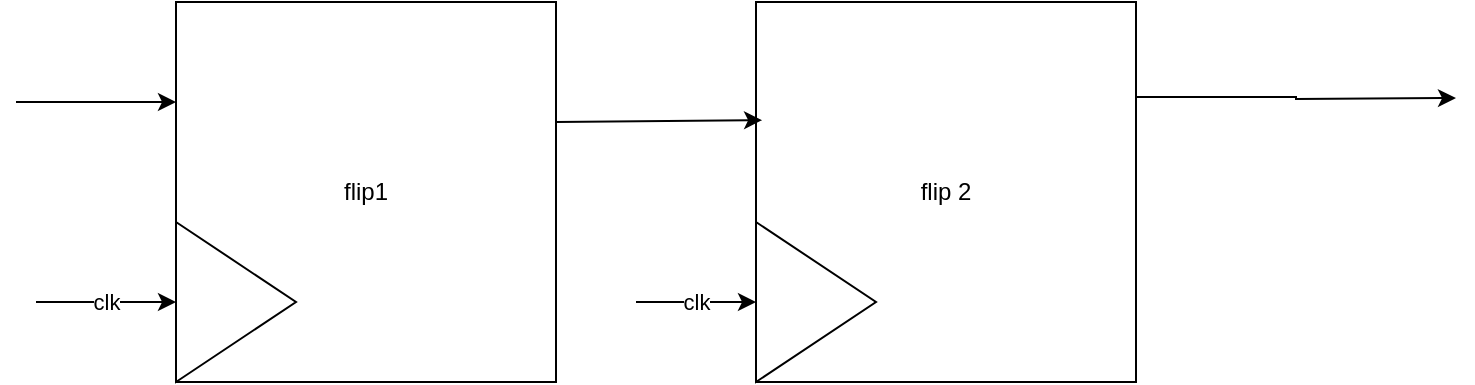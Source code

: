 <mxfile version="21.6.9" type="github">
  <diagram name="Page-1" id="rnt0KjIkP7xfJbSwiMUK">
    <mxGraphModel dx="1434" dy="790" grid="1" gridSize="10" guides="1" tooltips="1" connect="1" arrows="1" fold="1" page="1" pageScale="1" pageWidth="850" pageHeight="1100" math="0" shadow="0">
      <root>
        <mxCell id="0" />
        <mxCell id="1" parent="0" />
        <mxCell id="JCjVqgT9niYTB9UGc2u2-1" value="flip1" style="whiteSpace=wrap;html=1;aspect=fixed;" parent="1" vertex="1">
          <mxGeometry x="140" y="140" width="190" height="190" as="geometry" />
        </mxCell>
        <mxCell id="JCjVqgT9niYTB9UGc2u2-2" value="" style="triangle;whiteSpace=wrap;html=1;" parent="1" vertex="1">
          <mxGeometry x="140" y="250" width="60" height="80" as="geometry" />
        </mxCell>
        <mxCell id="JCjVqgT9niYTB9UGc2u2-6" style="edgeStyle=orthogonalEdgeStyle;rounded=0;orthogonalLoop=1;jettySize=auto;html=1;exitX=1;exitY=0.25;exitDx=0;exitDy=0;" parent="1" source="JCjVqgT9niYTB9UGc2u2-3" edge="1">
          <mxGeometry relative="1" as="geometry">
            <mxPoint x="780" y="188" as="targetPoint" />
          </mxGeometry>
        </mxCell>
        <mxCell id="JCjVqgT9niYTB9UGc2u2-3" value="flip 2" style="whiteSpace=wrap;html=1;aspect=fixed;" parent="1" vertex="1">
          <mxGeometry x="430" y="140" width="190" height="190" as="geometry" />
        </mxCell>
        <mxCell id="JCjVqgT9niYTB9UGc2u2-4" value="" style="triangle;whiteSpace=wrap;html=1;" parent="1" vertex="1">
          <mxGeometry x="430" y="250" width="60" height="80" as="geometry" />
        </mxCell>
        <mxCell id="JCjVqgT9niYTB9UGc2u2-5" value="" style="endArrow=classic;html=1;rounded=0;entryX=0.016;entryY=0.311;entryDx=0;entryDy=0;entryPerimeter=0;" parent="1" target="JCjVqgT9niYTB9UGc2u2-3" edge="1">
          <mxGeometry width="50" height="50" relative="1" as="geometry">
            <mxPoint x="330" y="200" as="sourcePoint" />
            <mxPoint x="380" y="150" as="targetPoint" />
          </mxGeometry>
        </mxCell>
        <mxCell id="JCjVqgT9niYTB9UGc2u2-7" value="" style="endArrow=classic;html=1;rounded=0;" parent="1" edge="1">
          <mxGeometry width="50" height="50" relative="1" as="geometry">
            <mxPoint x="60" y="190" as="sourcePoint" />
            <mxPoint x="140" y="190" as="targetPoint" />
          </mxGeometry>
        </mxCell>
        <mxCell id="JCjVqgT9niYTB9UGc2u2-8" value="clk" style="endArrow=classic;html=1;rounded=0;" parent="1" edge="1">
          <mxGeometry width="50" height="50" relative="1" as="geometry">
            <mxPoint x="70" y="290" as="sourcePoint" />
            <mxPoint x="140" y="290" as="targetPoint" />
          </mxGeometry>
        </mxCell>
        <mxCell id="JCjVqgT9niYTB9UGc2u2-9" value="clk" style="endArrow=classic;html=1;rounded=0;" parent="1" edge="1">
          <mxGeometry width="50" height="50" relative="1" as="geometry">
            <mxPoint x="370" y="290" as="sourcePoint" />
            <mxPoint x="430" y="290" as="targetPoint" />
          </mxGeometry>
        </mxCell>
      </root>
    </mxGraphModel>
  </diagram>
</mxfile>
